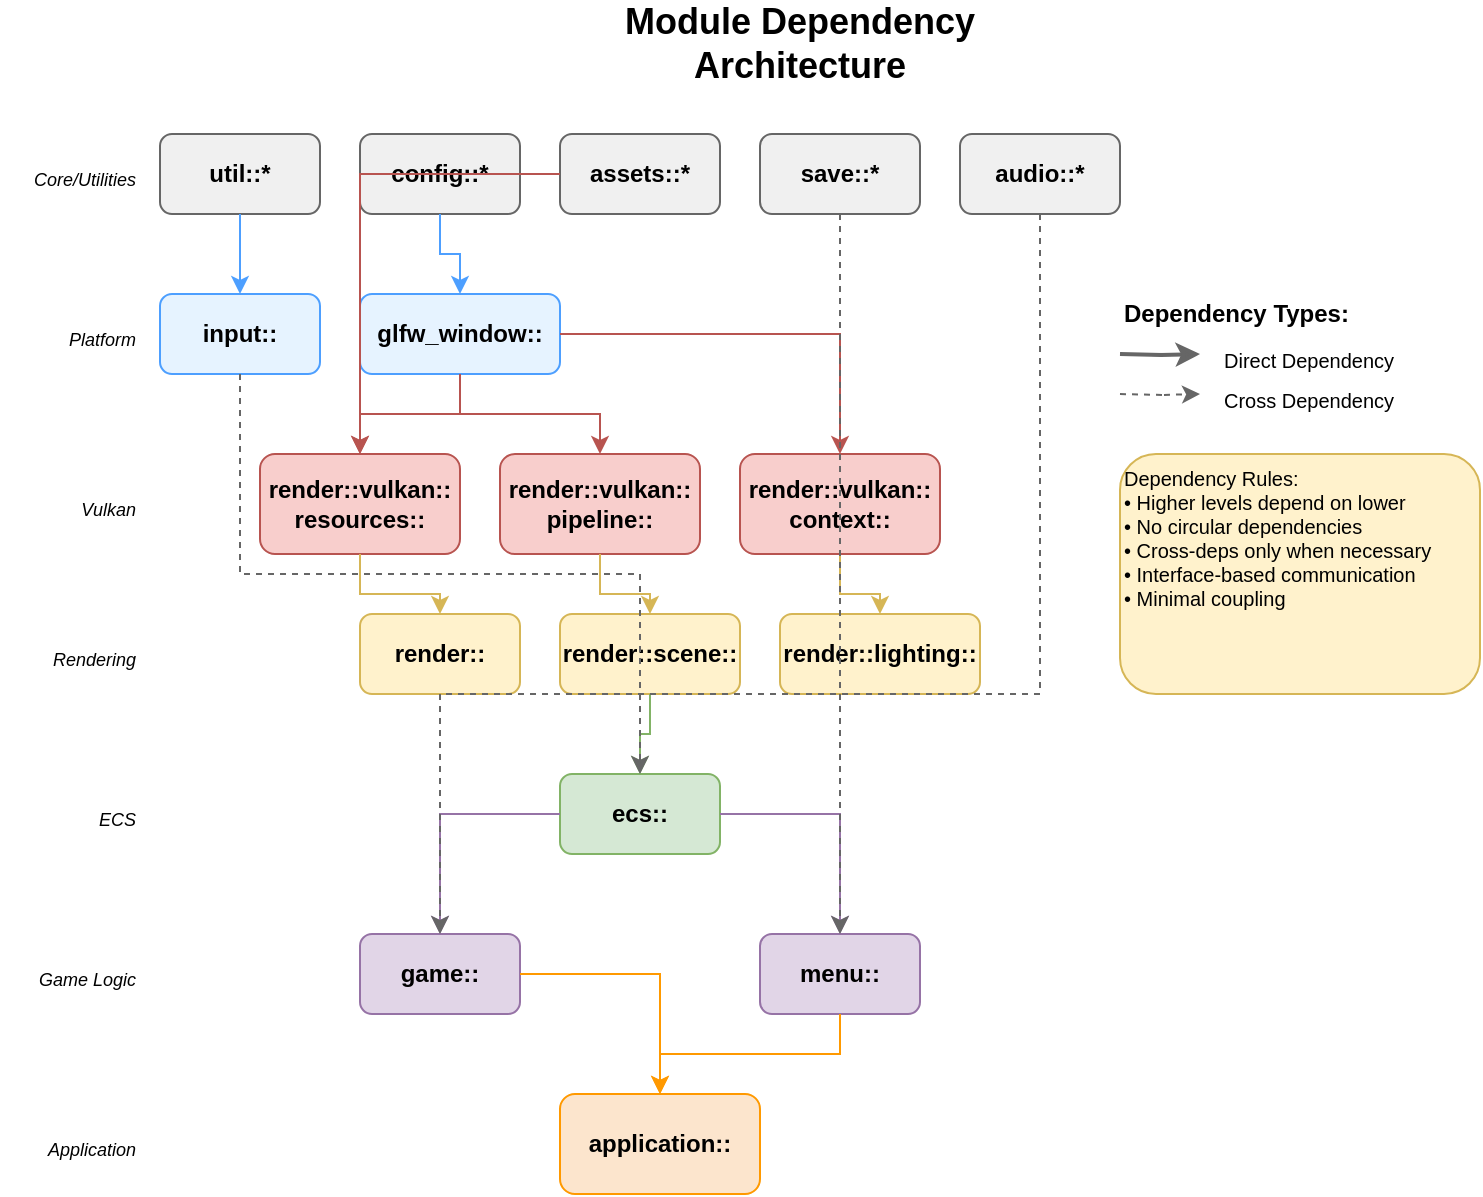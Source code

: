 <mxfile version="24.6.4" type="device">
  <diagram name="Module Dependencies" id="module-deps">
    <mxGraphModel dx="1422" dy="754" grid="1" gridSize="10" guides="1" tooltips="1" connect="1" arrows="1" fold="1" page="1" pageScale="1" pageWidth="827" pageHeight="1169" math="0" shadow="0">
      <root>
        <mxCell id="0" />
        <mxCell id="1" parent="0" />
        
        <!-- Title -->
        <mxCell id="title" value="Module Dependency Architecture" style="text;html=1;strokeColor=none;fillColor=none;align=center;verticalAlign=middle;whiteSpace=wrap;rounded=0;fontSize=18;fontStyle=1" vertex="1" parent="1">
          <mxGeometry x="280" y="20" width="280" height="30" as="geometry" />
        </mxCell>
        
        <!-- Core Modules (Level 1) -->
        <mxCell id="util" value="util::*" style="rounded=1;whiteSpace=wrap;html=1;fillColor=#f0f0f0;strokeColor=#666666;fontStyle=1" vertex="1" parent="1">
          <mxGeometry x="100" y="80" width="80" height="40" as="geometry" />
        </mxCell>
        
        <mxCell id="config" value="config::*" style="rounded=1;whiteSpace=wrap;html=1;fillColor=#f0f0f0;strokeColor=#666666;fontStyle=1" vertex="1" parent="1">
          <mxGeometry x="200" y="80" width="80" height="40" as="geometry" />
        </mxCell>
        
        <mxCell id="assets" value="assets::*" style="rounded=1;whiteSpace=wrap;html=1;fillColor=#f0f0f0;strokeColor=#666666;fontStyle=1" vertex="1" parent="1">
          <mxGeometry x="300" y="80" width="80" height="40" as="geometry" />
        </mxCell>
        
        <mxCell id="save" value="save::*" style="rounded=1;whiteSpace=wrap;html=1;fillColor=#f0f0f0;strokeColor=#666666;fontStyle=1" vertex="1" parent="1">
          <mxGeometry x="400" y="80" width="80" height="40" as="geometry" />
        </mxCell>
        
        <mxCell id="audio" value="audio::*" style="rounded=1;whiteSpace=wrap;html=1;fillColor=#f0f0f0;strokeColor=#666666;fontStyle=1" vertex="1" parent="1">
          <mxGeometry x="500" y="80" width="80" height="40" as="geometry" />
        </mxCell>
        
        <!-- Low-level Platform (Level 2) -->
        <mxCell id="input" value="input::" style="rounded=1;whiteSpace=wrap;html=1;fillColor=#e6f3ff;strokeColor=#4d9fff;fontStyle=1" vertex="1" parent="1">
          <mxGeometry x="100" y="160" width="80" height="40" as="geometry" />
        </mxCell>
        
        <mxCell id="window" value="glfw_window::" style="rounded=1;whiteSpace=wrap;html=1;fillColor=#e6f3ff;strokeColor=#4d9fff;fontStyle=1" vertex="1" parent="1">
          <mxGeometry x="200" y="160" width="100" height="40" as="geometry" />
        </mxCell>
        
        <!-- Vulkan Layer (Level 3) -->
        <mxCell id="vulkan_resources" value="render::vulkan::&#xa;resources::" style="rounded=1;whiteSpace=wrap;html=1;fillColor=#f8cecc;strokeColor=#b85450;fontStyle=1" vertex="1" parent="1">
          <mxGeometry x="150" y="240" width="100" height="50" as="geometry" />
        </mxCell>
        
        <mxCell id="vulkan_pipeline" value="render::vulkan::&#xa;pipeline::" style="rounded=1;whiteSpace=wrap;html=1;fillColor=#f8cecc;strokeColor=#b85450;fontStyle=1" vertex="1" parent="1">
          <mxGeometry x="270" y="240" width="100" height="50" as="geometry" />
        </mxCell>
        
        <mxCell id="vulkan_context" value="render::vulkan::&#xa;context::" style="rounded=1;whiteSpace=wrap;html=1;fillColor=#f8cecc;strokeColor=#b85450;fontStyle=1" vertex="1" parent="1">
          <mxGeometry x="390" y="240" width="100" height="50" as="geometry" />
        </mxCell>
        
        <!-- Rendering Layer (Level 4) -->
        <mxCell id="render_core" value="render::" style="rounded=1;whiteSpace=wrap;html=1;fillColor=#fff2cc;strokeColor=#d6b656;fontStyle=1" vertex="1" parent="1">
          <mxGeometry x="200" y="320" width="80" height="40" as="geometry" />
        </mxCell>
        
        <mxCell id="render_scene" value="render::scene::" style="rounded=1;whiteSpace=wrap;html=1;fillColor=#fff2cc;strokeColor=#d6b656;fontStyle=1" vertex="1" parent="1">
          <mxGeometry x="300" y="320" width="90" height="40" as="geometry" />
        </mxCell>
        
        <mxCell id="render_lighting" value="render::lighting::" style="rounded=1;whiteSpace=wrap;html=1;fillColor=#fff2cc;strokeColor=#d6b656;fontStyle=1" vertex="1" parent="1">
          <mxGeometry x="410" y="320" width="100" height="40" as="geometry" />
        </mxCell>
        
        <!-- ECS Layer (Level 5) -->
        <mxCell id="ecs" value="ecs::" style="rounded=1;whiteSpace=wrap;html=1;fillColor=#d5e8d4;strokeColor=#82b366;fontStyle=1" vertex="1" parent="1">
          <mxGeometry x="300" y="400" width="80" height="40" as="geometry" />
        </mxCell>
        
        <!-- Game Logic (Level 6) -->
        <mxCell id="game" value="game::" style="rounded=1;whiteSpace=wrap;html=1;fillColor=#e1d5e7;strokeColor=#9673a6;fontStyle=1" vertex="1" parent="1">
          <mxGeometry x="200" y="480" width="80" height="40" as="geometry" />
        </mxCell>
        
        <!-- UI/Menu Layer (Level 6) -->
        <mxCell id="menu" value="menu::" style="rounded=1;whiteSpace=wrap;html=1;fillColor=#e1d5e7;strokeColor=#9673a6;fontStyle=1" vertex="1" parent="1">
          <mxGeometry x="400" y="480" width="80" height="40" as="geometry" />
        </mxCell>
        
        <!-- Application Layer (Level 7) -->
        <mxCell id="application" value="application::" style="rounded=1;whiteSpace=wrap;html=1;fillColor=#fce5cd;strokeColor=#ff9900;fontStyle=1;fontSize=12" vertex="1" parent="1">
          <mxGeometry x="300" y="560" width="100" height="50" as="geometry" />
        </mxCell>
        
        <!-- Dependencies (arrows pointing upward - from dependency to dependent) -->
        
        <!-- Level 1 to Level 2 -->
        <mxCell id="dep1" style="edgeStyle=orthogonalEdgeStyle;rounded=0;orthogonalLoop=1;jettySize=auto;html=1;strokeWidth=1;fillColor=#e6f3ff;strokeColor=#4d9fff" edge="1" parent="1" source="util" target="input">
          <mxGeometry relative="1" as="geometry" />
        </mxCell>
        
        <mxCell id="dep2" style="edgeStyle=orthogonalEdgeStyle;rounded=0;orthogonalLoop=1;jettySize=auto;html=1;strokeWidth=1;fillColor=#e6f3ff;strokeColor=#4d9fff" edge="1" parent="1" source="config" target="window">
          <mxGeometry relative="1" as="geometry" />
        </mxCell>
        
        <!-- Level 2 to Level 3 -->
        <mxCell id="dep3" style="edgeStyle=orthogonalEdgeStyle;rounded=0;orthogonalLoop=1;jettySize=auto;html=1;strokeWidth=1;fillColor=#f8cecc;strokeColor=#b85450" edge="1" parent="1" source="window" target="vulkan_resources">
          <mxGeometry relative="1" as="geometry" />
        </mxCell>
        
        <mxCell id="dep4" style="edgeStyle=orthogonalEdgeStyle;rounded=0;orthogonalLoop=1;jettySize=auto;html=1;strokeWidth=1;fillColor=#f8cecc;strokeColor=#b85450" edge="1" parent="1" source="window" target="vulkan_pipeline">
          <mxGeometry relative="1" as="geometry" />
        </mxCell>
        
        <mxCell id="dep5" style="edgeStyle=orthogonalEdgeStyle;rounded=0;orthogonalLoop=1;jettySize=auto;html=1;strokeWidth=1;fillColor=#f8cecc;strokeColor=#b85450" edge="1" parent="1" source="window" target="vulkan_context">
          <mxGeometry relative="1" as="geometry" />
        </mxCell>
        
        <!-- Level 1 to Level 3 (assets) -->
        <mxCell id="dep6" style="edgeStyle=orthogonalEdgeStyle;rounded=0;orthogonalLoop=1;jettySize=auto;html=1;strokeWidth=1;fillColor=#f8cecc;strokeColor=#b85450" edge="1" parent="1" source="assets" target="vulkan_resources">
          <mxGeometry relative="1" as="geometry" />
        </mxCell>
        
        <!-- Level 3 to Level 4 -->
        <mxCell id="dep7" style="edgeStyle=orthogonalEdgeStyle;rounded=0;orthogonalLoop=1;jettySize=auto;html=1;strokeWidth=1;fillColor=#fff2cc;strokeColor=#d6b656" edge="1" parent="1" source="vulkan_resources" target="render_core">
          <mxGeometry relative="1" as="geometry" />
        </mxCell>
        
        <mxCell id="dep8" style="edgeStyle=orthogonalEdgeStyle;rounded=0;orthogonalLoop=1;jettySize=auto;html=1;strokeWidth=1;fillColor=#fff2cc;strokeColor=#d6b656" edge="1" parent="1" source="vulkan_pipeline" target="render_scene">
          <mxGeometry relative="1" as="geometry" />
        </mxCell>
        
        <mxCell id="dep9" style="edgeStyle=orthogonalEdgeStyle;rounded=0;orthogonalLoop=1;jettySize=auto;html=1;strokeWidth=1;fillColor=#fff2cc;strokeColor=#d6b656" edge="1" parent="1" source="vulkan_context" target="render_lighting">
          <mxGeometry relative="1" as="geometry" />
        </mxCell>
        
        <!-- Level 4 to Level 5 -->
        <mxCell id="dep10" style="edgeStyle=orthogonalEdgeStyle;rounded=0;orthogonalLoop=1;jettySize=auto;html=1;strokeWidth=1;fillColor=#d5e8d4;strokeColor=#82b366" edge="1" parent="1" source="render_scene" target="ecs">
          <mxGeometry relative="1" as="geometry" />
        </mxCell>
        
        <!-- Level 5 to Level 6 -->
        <mxCell id="dep11" style="edgeStyle=orthogonalEdgeStyle;rounded=0;orthogonalLoop=1;jettySize=auto;html=1;strokeWidth=1;fillColor=#e1d5e7;strokeColor=#9673a6" edge="1" parent="1" source="ecs" target="game">
          <mxGeometry relative="1" as="geometry" />
        </mxCell>
        
        <mxCell id="dep12" style="edgeStyle=orthogonalEdgeStyle;rounded=0;orthogonalLoop=1;jettySize=auto;html=1;strokeWidth=1;fillColor=#e1d5e7;strokeColor=#9673a6" edge="1" parent="1" source="ecs" target="menu">
          <mxGeometry relative="1" as="geometry" />
        </mxCell>
        
        <!-- Level 6 to Level 7 -->
        <mxCell id="dep13" style="edgeStyle=orthogonalEdgeStyle;rounded=0;orthogonalLoop=1;jettySize=auto;html=1;strokeWidth=1;fillColor=#fce5cd;strokeColor=#ff9900" edge="1" parent="1" source="game" target="application">
          <mxGeometry relative="1" as="geometry" />
        </mxCell>
        
        <mxCell id="dep14" style="edgeStyle=orthogonalEdgeStyle;rounded=0;orthogonalLoop=1;jettySize=auto;html=1;strokeWidth=1;fillColor=#fce5cd;strokeColor=#ff9900" edge="1" parent="1" source="menu" target="application">
          <mxGeometry relative="1" as="geometry" />
        </mxCell>
        
        <!-- Cross-dependencies (special cases) -->
        <mxCell id="cross1" style="edgeStyle=orthogonalEdgeStyle;rounded=0;orthogonalLoop=1;jettySize=auto;html=1;strokeWidth=1;strokeColor=#666666;dashed=1" edge="1" parent="1" source="input" target="ecs">
          <mxGeometry relative="1" as="geometry">
            <Array as="points">
              <mxPoint x="140" y="300" />
              <mxPoint x="340" y="300" />
            </Array>
          </mxGeometry>
        </mxCell>
        
        <mxCell id="cross2" style="edgeStyle=orthogonalEdgeStyle;rounded=0;orthogonalLoop=1;jettySize=auto;html=1;strokeWidth=1;strokeColor=#666666;dashed=1" edge="1" parent="1" source="audio" target="game">
          <mxGeometry relative="1" as="geometry">
            <Array as="points">
              <mxPoint x="540" y="360" />
              <mxPoint x="240" y="360" />
            </Array>
          </mxGeometry>
        </mxCell>
        
        <mxCell id="cross3" style="edgeStyle=orthogonalEdgeStyle;rounded=0;orthogonalLoop=1;jettySize=auto;html=1;strokeWidth=1;strokeColor=#666666;dashed=1" edge="1" parent="1" source="save" target="menu">
          <mxGeometry relative="1" as="geometry">
            <Array as="points">
              <mxPoint x="440" y="360" />
              <mxPoint x="440" y="360" />
            </Array>
          </mxGeometry>
        </mxCell>
        
        <!-- Dependency Legend -->
        <mxCell id="legend_title" value="Dependency Types:" style="text;html=1;strokeColor=none;fillColor=none;align=left;verticalAlign=middle;whiteSpace=wrap;rounded=0;fontSize=12;fontStyle=1" vertex="1" parent="1">
          <mxGeometry x="580" y="160" width="120" height="20" as="geometry" />
        </mxCell>
        
        <mxCell id="legend1" style="edgeStyle=orthogonalEdgeStyle;rounded=0;orthogonalLoop=1;jettySize=auto;html=1;strokeWidth=2;fillColor=#666666;strokeColor=#666666" edge="1" parent="1">
          <mxGeometry x="580" y="190" width="40" height="10" as="geometry">
            <mxPoint x="580" y="190" as="sourcePoint" />
            <mxPoint x="620" y="190" as="targetPoint" />
          </mxGeometry>
        </mxCell>
        <mxCell id="legend1_label" value="Direct Dependency" style="text;html=1;strokeColor=none;fillColor=none;align=left;verticalAlign=middle;whiteSpace=wrap;rounded=0;fontSize=10" vertex="1" parent="1">
          <mxGeometry x="630" y="185" width="100" height="15" as="geometry" />
        </mxCell>
        
        <mxCell id="legend2" style="edgeStyle=orthogonalEdgeStyle;rounded=0;orthogonalLoop=1;jettySize=auto;html=1;strokeWidth=1;strokeColor=#666666;dashed=1" edge="1" parent="1">
          <mxGeometry x="580" y="210" width="40" height="10" as="geometry">
            <mxPoint x="580" y="210" as="sourcePoint" />
            <mxPoint x="620" y="210" as="targetPoint" />
          </mxGeometry>
        </mxCell>
        <mxCell id="legend2_label" value="Cross Dependency" style="text;html=1;strokeColor=none;fillColor=none;align=left;verticalAlign=middle;whiteSpace=wrap;rounded=0;fontSize=10" vertex="1" parent="1">
          <mxGeometry x="630" y="205" width="100" height="15" as="geometry" />
        </mxCell>
        
        <!-- Dependency Rules -->
        <mxCell id="rules" value="Dependency Rules:&#xa;• Higher levels depend on lower&#xa;• No circular dependencies&#xa;• Cross-deps only when necessary&#xa;• Interface-based communication&#xa;• Minimal coupling" style="text;html=1;strokeColor=#d6b656;fillColor=#fff2cc;align=left;verticalAlign=top;whiteSpace=wrap;rounded=1;fontSize=10" vertex="1" parent="1">
          <mxGeometry x="580" y="240" width="180" height="120" as="geometry" />
        </mxCell>
        
        <!-- Layer Labels -->
        <mxCell id="layer1" value="Core/Utilities" style="text;html=1;strokeColor=none;fillColor=none;align=right;verticalAlign=middle;whiteSpace=wrap;rounded=0;fontSize=9;fontStyle=2;color=#666666" vertex="1" parent="1">
          <mxGeometry x="20" y="95" width="70" height="15" as="geometry" />
        </mxCell>
        
        <mxCell id="layer2" value="Platform" style="text;html=1;strokeColor=none;fillColor=none;align=right;verticalAlign=middle;whiteSpace=wrap;rounded=0;fontSize=9;fontStyle=2;color=#666666" vertex="1" parent="1">
          <mxGeometry x="20" y="175" width="70" height="15" as="geometry" />
        </mxCell>
        
        <mxCell id="layer3" value="Vulkan" style="text;html=1;strokeColor=none;fillColor=none;align=right;verticalAlign=middle;whiteSpace=wrap;rounded=0;fontSize=9;fontStyle=2;color=#666666" vertex="1" parent="1">
          <mxGeometry x="20" y="260" width="70" height="15" as="geometry" />
        </mxCell>
        
        <mxCell id="layer4" value="Rendering" style="text;html=1;strokeColor=none;fillColor=none;align=right;verticalAlign=middle;whiteSpace=wrap;rounded=0;fontSize=9;fontStyle=2;color=#666666" vertex="1" parent="1">
          <mxGeometry x="20" y="335" width="70" height="15" as="geometry" />
        </mxCell>
        
        <mxCell id="layer5" value="ECS" style="text;html=1;strokeColor=none;fillColor=none;align=right;verticalAlign=middle;whiteSpace=wrap;rounded=0;fontSize=9;fontStyle=2;color=#666666" vertex="1" parent="1">
          <mxGeometry x="20" y="415" width="70" height="15" as="geometry" />
        </mxCell>
        
        <mxCell id="layer6" value="Game Logic" style="text;html=1;strokeColor=none;fillColor=none;align=right;verticalAlign=middle;whiteSpace=wrap;rounded=0;fontSize=9;fontStyle=2;color=#666666" vertex="1" parent="1">
          <mxGeometry x="20" y="495" width="70" height="15" as="geometry" />
        </mxCell>
        
        <mxCell id="layer7" value="Application" style="text;html=1;strokeColor=none;fillColor=none;align=right;verticalAlign=middle;whiteSpace=wrap;rounded=0;fontSize=9;fontStyle=2;color=#666666" vertex="1" parent="1">
          <mxGeometry x="20" y="580" width="70" height="15" as="geometry" />
        </mxCell>
      </root>
    </mxGraphModel>
  </diagram>
</mxfile>
